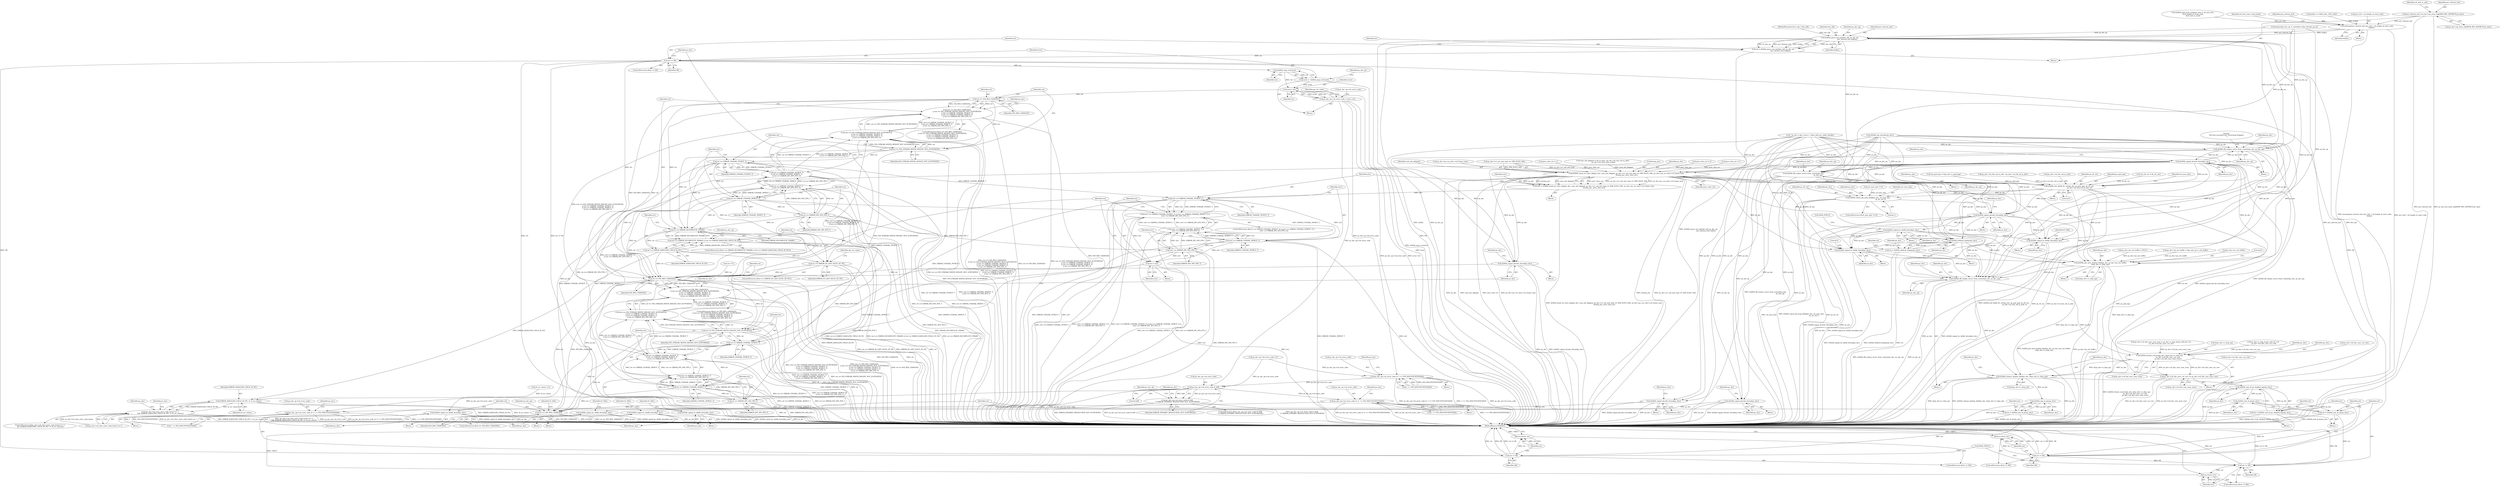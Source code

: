 digraph "0_Android_0b23c81c3dd9ec38f7e6806a3955fed1925541a0@array" {
"1000997" [label="(Call,pu1_bitstrm_buf = ps_dec->ps_mem_tab[MEM_REC_BITSBUF].pv_base)"];
"1001209" [label="(Call,memcpy(pu1_bitstrm_buf, pu1_buf + u4_length_of_start_code,\n                   buflen))"];
"1001285" [label="(Call,ih264d_parse_nal_unit(dec_hdl, ps_dec_op,\n                              pu1_bitstrm_buf, buflen))"];
"1001057" [label="(Call,ih264d_fill_output_struct_from_context(ps_dec, ps_dec_op))"];
"1001076" [label="(Call,ih264d_signal_decode_thread(ps_dec))"];
"1001110" [label="(Call,ih264d_signal_bs_deblk_thread(ps_dec))"];
"1001193" [label="(Call,ih264d_signal_decode_thread(ps_dec))"];
"1001202" [label="(Call,ih264d_signal_bs_deblk_thread(ps_dec))"];
"1001244" [label="(Call,ih264d_fill_output_struct_from_context(ps_dec,\n                                                           ps_dec_op))"];
"1001397" [label="(Call,ih264d_signal_decode_thread(ps_dec))"];
"1001406" [label="(Call,ih264d_signal_bs_deblk_thread(ps_dec))"];
"1001543" [label="(Call,ih264d_mark_err_slice_skip(ps_dec, num_mb_skipped, ps_dec->u1_nal_unit_type == IDR_SLICE_NAL, ps_dec->ps_cur_slice->u2_frame_num,\n &temp_poc, prev_slice_err))"];
"1001541" [label="(Call,ret1 = ih264d_mark_err_slice_skip(ps_dec, num_mb_skipped, ps_dec->u1_nal_unit_type == IDR_SLICE_NAL, ps_dec->ps_cur_slice->u2_frame_num,\n &temp_poc, prev_slice_err))"];
"1001561" [label="(Call,ret1 == ERROR_UNAVAIL_PICBUF_T)"];
"1001560" [label="(Call,(ret1 == ERROR_UNAVAIL_PICBUF_T) || (ret1 == ERROR_UNAVAIL_MVBUF_T) ||\n (ret1 == ERROR_INV_SPS_PPS_T))"];
"1001565" [label="(Call,ret1 == ERROR_UNAVAIL_MVBUF_T)"];
"1001564" [label="(Call,(ret1 == ERROR_UNAVAIL_MVBUF_T) ||\n (ret1 == ERROR_INV_SPS_PPS_T))"];
"1001568" [label="(Call,ret1 == ERROR_INV_SPS_PPS_T)"];
"1001572" [label="(Call,ret = ret1)"];
"1001577" [label="(Call,ret == IVD_RES_CHANGED)"];
"1001576" [label="(Call,(ret == IVD_RES_CHANGED)\n || (ret == IVD_STREAM_WIDTH_HEIGHT_NOT_SUPPORTED)\n || (ret == ERROR_UNAVAIL_PICBUF_T)\n || (ret == ERROR_UNAVAIL_MVBUF_T)\n || (ret == ERROR_INV_SPS_PPS_T))"];
"1001581" [label="(Call,ret == IVD_STREAM_WIDTH_HEIGHT_NOT_SUPPORTED)"];
"1001580" [label="(Call,(ret == IVD_STREAM_WIDTH_HEIGHT_NOT_SUPPORTED)\n || (ret == ERROR_UNAVAIL_PICBUF_T)\n || (ret == ERROR_UNAVAIL_MVBUF_T)\n || (ret == ERROR_INV_SPS_PPS_T))"];
"1001585" [label="(Call,ret == ERROR_UNAVAIL_PICBUF_T)"];
"1001584" [label="(Call,(ret == ERROR_UNAVAIL_PICBUF_T)\n || (ret == ERROR_UNAVAIL_MVBUF_T)\n || (ret == ERROR_INV_SPS_PPS_T))"];
"1001589" [label="(Call,ret == ERROR_UNAVAIL_MVBUF_T)"];
"1001588" [label="(Call,(ret == ERROR_UNAVAIL_MVBUF_T)\n || (ret == ERROR_INV_SPS_PPS_T))"];
"1001592" [label="(Call,ret == ERROR_INV_SPS_PPS_T)"];
"1001608" [label="(Call,ret == IVD_RES_CHANGED)"];
"1001596" [label="(Call,ih264d_signal_decode_thread(ps_dec))"];
"1001605" [label="(Call,ih264d_signal_bs_deblk_thread(ps_dec))"];
"1001685" [label="(Call,ih264d_init_deblk_tfr_ctxt(ps_dec, ps_pad_mgr, ps_tfr_cxt,\n                                           ps_dec->u2_frm_wd_in_mbs, 0))"];
"1001709" [label="(Call,ih264d_check_mb_map_deblk(ps_dec, u4_num_mbs,\n                                                   ps_tfr_cxt,1))"];
"1001719" [label="(Call,ih264d_signal_decode_thread(ps_dec))"];
"1001728" [label="(Call,ih264d_signal_bs_deblk_thread(ps_dec))"];
"1001827" [label="(Call,ih264d_signal_bs_deblk_thread(ps_dec))"];
"1001889" [label="(Call,ih264d_deblock_display(ps_dec))"];
"1001887" [label="(Call,ret = ih264d_deblock_display(ps_dec))"];
"1002004" [label="(Call,ih264d_signal_bs_deblk_thread(ps_dec))"];
"1002018" [label="(Call,ih264d_get_next_display_field(ps_dec, ps_dec->ps_out_buffer,\n &(ps_dec->s_disp_op)))"];
"1002046" [label="(Call,ih264d_fill_output_struct_from_context(ps_dec, ps_dec_op))"];
"1002077" [label="(Call,ih264d_format_convert(ps_dec, &(ps_dec->s_disp_op),\n                                  ps_dec->u4_fmt_conv_cur_row,\n                                  ps_dec->u4_fmt_conv_num_rows))"];
"1002089" [label="(Call,ps_dec->u4_fmt_conv_cur_row += ps_dec->u4_fmt_conv_num_rows)"];
"1002096" [label="(Call,ih264d_release_display_field(ps_dec, &(ps_dec->s_disp_op)))"];
"1002188" [label="(Call,ih264d_end_of_pic_dispbuf_mgr(ps_dec))"];
"1002186" [label="(Call,ret = ih264d_end_of_pic_dispbuf_mgr(ps_dec))"];
"1002191" [label="(Call,ret != OK)"];
"1002194" [label="(Return,return ret;)"];
"1002201" [label="(Call,ret != OK)"];
"1002204" [label="(Return,return ret;)"];
"1002198" [label="(Call,ih264d_end_of_pic(ps_dec))"];
"1002196" [label="(Call,ret = ih264d_end_of_pic(ps_dec))"];
"1002210" [label="(Call,ih264d_end_of_pic(ps_dec))"];
"1002208" [label="(Call,ret = ih264d_end_of_pic(ps_dec))"];
"1002213" [label="(Call,ret != OK)"];
"1002216" [label="(Return,return ret;)"];
"1001283" [label="(Call,ret = ih264d_parse_nal_unit(dec_hdl, ps_dec_op,\n                              pu1_bitstrm_buf, buflen))"];
"1001291" [label="(Call,ret != OK)"];
"1001298" [label="(Call,ih264d_map_error(ret))"];
"1001296" [label="(Call,error =  ih264d_map_error(ret))"];
"1001304" [label="(Call,error | ret)"];
"1001300" [label="(Call,ps_dec_op->u4_error_code = error | ret)"];
"1001230" [label="(Call,ps_dec_op->u4_error_code |= 1 << IVD_INSUFFICIENTDATA)"];
"1001733" [label="(Call,ps_dec_op->u4_error_code & 0xff)"];
"1001732" [label="(Call,(ps_dec_op->u4_error_code & 0xff)\n != ERROR_DYNAMIC_RESOLUTION_NOT_SUPPORTED)"];
"1001765" [label="(Call,ps_dec_op->u4_error_code |= (1 << IVD_INSUFFICIENTDATA))"];
"1001785" [label="(Call,ps_dec_op->u4_error_code |= (1 << IVD_INSUFFICIENTDATA))"];
"1001312" [label="(Call,ret == IVD_RES_CHANGED)"];
"1001311" [label="(Call,(ret == IVD_RES_CHANGED)\n || (ret == IVD_STREAM_WIDTH_HEIGHT_NOT_SUPPORTED)\n || (ret == ERROR_UNAVAIL_PICBUF_T)\n || (ret == ERROR_UNAVAIL_MVBUF_T)\n || (ret == ERROR_INV_SPS_PPS_T))"];
"1001316" [label="(Call,ret == IVD_STREAM_WIDTH_HEIGHT_NOT_SUPPORTED)"];
"1001315" [label="(Call,(ret == IVD_STREAM_WIDTH_HEIGHT_NOT_SUPPORTED)\n || (ret == ERROR_UNAVAIL_PICBUF_T)\n || (ret == ERROR_UNAVAIL_MVBUF_T)\n || (ret == ERROR_INV_SPS_PPS_T))"];
"1001320" [label="(Call,ret == ERROR_UNAVAIL_PICBUF_T)"];
"1001319" [label="(Call,(ret == ERROR_UNAVAIL_PICBUF_T)\n || (ret == ERROR_UNAVAIL_MVBUF_T)\n || (ret == ERROR_INV_SPS_PPS_T))"];
"1001324" [label="(Call,ret == ERROR_UNAVAIL_MVBUF_T)"];
"1001323" [label="(Call,(ret == ERROR_UNAVAIL_MVBUF_T)\n || (ret == ERROR_INV_SPS_PPS_T))"];
"1001327" [label="(Call,ret == ERROR_INV_SPS_PPS_T)"];
"1001339" [label="(Call,ret == ERROR_INCOMPLETE_FRAME)"];
"1001338" [label="(Call,(ret == ERROR_INCOMPLETE_FRAME) || (ret == ERROR_DANGLING_FIELD_IN_PIC))"];
"1001342" [label="(Call,ret == ERROR_DANGLING_FIELD_IN_PIC)"];
"1001356" [label="(Call,ret == ERROR_IN_LAST_SLICE_OF_PIC)"];
"1001838" [label="(Call,ERROR_DANGLING_FIELD_IN_PIC != i4_err_status)"];
"1001832" [label="(Call,(ps_dec->u4_slice_start_code_found == 1)\n && (ERROR_DANGLING_FIELD_IN_PIC != i4_err_status))"];
"1001832" [label="(Call,(ps_dec->u4_slice_start_code_found == 1)\n && (ERROR_DANGLING_FIELD_IN_PIC != i4_err_status))"];
"1001656" [label="(Call,*ps_tfr_cxt = &s_tfr_ctxt)"];
"1000334" [label="(Call,ps_dec->ps_out_buffer = &ps_dec_ip->s_out_buffer)"];
"1001545" [label="(Identifier,num_mb_skipped)"];
"1002226" [label="(MethodReturn,WORD32)"];
"1001594" [label="(Identifier,ERROR_INV_SPS_PPS_T)"];
"1001357" [label="(Identifier,ret)"];
"1002198" [label="(Call,ih264d_end_of_pic(ps_dec))"];
"1001283" [label="(Call,ret = ih264d_parse_nal_unit(dec_hdl, ps_dec_op,\n                              pu1_bitstrm_buf, buflen))"];
"1002191" [label="(Call,ret != OK)"];
"1000153" [label="(MethodParameterIn,iv_obj_t *dec_hdl)"];
"1001286" [label="(Identifier,dec_hdl)"];
"1001193" [label="(Call,ih264d_signal_decode_thread(ps_dec))"];
"1001567" [label="(Identifier,ERROR_UNAVAIL_MVBUF_T)"];
"1001794" [label="(Identifier,ps_dec)"];
"1001298" [label="(Call,ih264d_map_error(ret))"];
"1001559" [label="(ControlStructure,if((ret1 == ERROR_UNAVAIL_PICBUF_T) || (ret1 == ERROR_UNAVAIL_MVBUF_T) ||\n (ret1 == ERROR_INV_SPS_PPS_T)))"];
"1002047" [label="(Identifier,ps_dec)"];
"1001563" [label="(Identifier,ERROR_UNAVAIL_PICBUF_T)"];
"1001011" [label="(Call,ih264d_find_start_code(pu1_buf, 0, u4_max_ofst,\n &u4_length_of_start_code,\n &u4_next_is_aud))"];
"1001577" [label="(Call,ret == IVD_RES_CHANGED)"];
"1001551" [label="(Call,ps_dec->ps_cur_slice->u2_frame_num)"];
"1001287" [label="(Identifier,ps_dec_op)"];
"1001609" [label="(Identifier,ret)"];
"1001765" [label="(Call,ps_dec_op->u4_error_code |= (1 << IVD_INSUFFICIENTDATA))"];
"1001590" [label="(Identifier,ret)"];
"1001293" [label="(Identifier,OK)"];
"1002090" [label="(Call,ps_dec->u4_fmt_conv_cur_row)"];
"1001614" [label="(Identifier,ps_dec_op)"];
"1001366" [label="(Identifier,ps_dec)"];
"1001709" [label="(Call,ih264d_check_mb_map_deblk(ps_dec, u4_num_mbs,\n                                                   ps_tfr_cxt,1))"];
"1001583" [label="(Identifier,IVD_STREAM_WIDTH_HEIGHT_NOT_SUPPORTED)"];
"1001623" [label="(Block,)"];
"1002098" [label="(Call,&(ps_dec->s_disp_op))"];
"1001581" [label="(Call,ret == IVD_STREAM_WIDTH_HEIGHT_NOT_SUPPORTED)"];
"1001694" [label="(Identifier,u4_num_mbs)"];
"1001845" [label="(Identifier,ps_dec)"];
"1001546" [label="(Call,ps_dec->u1_nal_unit_type == IDR_SLICE_NAL)"];
"1001840" [label="(Identifier,i4_err_status)"];
"1001521" [label="(Call,prev_slice_err = 1)"];
"1001826" [label="(Block,)"];
"1002195" [label="(Identifier,ret)"];
"1001621" [label="(Identifier,ps_dec)"];
"1001318" [label="(Identifier,IVD_STREAM_WIDTH_HEIGHT_NOT_SUPPORTED)"];
"1001361" [label="(Identifier,api_ret_value)"];
"1001305" [label="(Identifier,error)"];
"1001327" [label="(Call,ret == ERROR_INV_SPS_PPS_T)"];
"1001214" [label="(Identifier,buflen)"];
"1000193" [label="(Call,ret = 0)"];
"1001398" [label="(Identifier,ps_dec)"];
"1001224" [label="(Block,)"];
"1001541" [label="(Call,ret1 = ih264d_mark_err_slice_skip(ps_dec, num_mb_skipped, ps_dec->u1_nal_unit_type == IDR_SLICE_NAL, ps_dec->ps_cur_slice->u2_frame_num,\n &temp_poc, prev_slice_err))"];
"1001111" [label="(Identifier,ps_dec)"];
"1001618" [label="(Identifier,IV_FAIL)"];
"1001727" [label="(Block,)"];
"1001724" [label="(Identifier,ps_dec)"];
"1002064" [label="(Call,ps_dec->u4_fmt_conv_num_rows = ps_dec->s_disp_frame_info.u4_y_ht\n - ps_dec->u4_fmt_conv_cur_row)"];
"1001542" [label="(Identifier,ret1)"];
"1001597" [label="(Identifier,ps_dec)"];
"1002205" [label="(Identifier,ret)"];
"1002217" [label="(Identifier,ret)"];
"1001769" [label="(Call,1 << IVD_INSUFFICIENTDATA)"];
"1001584" [label="(Call,(ret == ERROR_UNAVAIL_PICBUF_T)\n || (ret == ERROR_UNAVAIL_MVBUF_T)\n || (ret == ERROR_INV_SPS_PPS_T))"];
"1002203" [label="(Identifier,OK)"];
"1001337" [label="(ControlStructure,if((ret == ERROR_INCOMPLETE_FRAME) || (ret == ERROR_DANGLING_FIELD_IN_PIC)))"];
"1002020" [label="(Call,ps_dec->ps_out_buffer)"];
"1001304" [label="(Call,error | ret)"];
"1000166" [label="(Call,i4_err_status = 0)"];
"1002017" [label="(Block,)"];
"1001397" [label="(Call,ih264d_signal_decode_thread(ps_dec))"];
"1001081" [label="(Identifier,ps_dec)"];
"1001578" [label="(Identifier,ret)"];
"1001686" [label="(Identifier,ps_dec)"];
"1001582" [label="(Identifier,ret)"];
"1001712" [label="(Identifier,ps_tfr_cxt)"];
"1001589" [label="(Call,ret == ERROR_UNAVAIL_MVBUF_T)"];
"1001324" [label="(Call,ret == ERROR_UNAVAIL_MVBUF_T)"];
"1001705" [label="(ControlStructure,if(u4_num_mbs != 0))"];
"1001729" [label="(Identifier,ps_dec)"];
"1001201" [label="(Block,)"];
"1002029" [label="(Literal,0)"];
"1002079" [label="(Call,&(ps_dec->s_disp_op))"];
"1001194" [label="(Identifier,ps_dec)"];
"1001231" [label="(Call,ps_dec_op->u4_error_code)"];
"1001661" [label="(Call,*ps_pad_mgr = &ps_dec->s_pad_mgr)"];
"1002216" [label="(Return,return ret;)"];
"1001216" [label="(Identifier,u4_first_start_code_found)"];
"1002010" [label="(Literal,0)"];
"1001890" [label="(Identifier,ps_dec)"];
"1001562" [label="(Identifier,ret1)"];
"1002210" [label="(Call,ih264d_end_of_pic(ps_dec))"];
"1001839" [label="(Identifier,ERROR_DANGLING_FIELD_IN_PIC)"];
"1001246" [label="(Identifier,ps_dec_op)"];
"1001205" [label="(Identifier,IV_FAIL)"];
"1002190" [label="(ControlStructure,if(ret != OK))"];
"1001007" [label="(Identifier,u4_next_is_aud)"];
"1001296" [label="(Call,error =  ih264d_map_error(ret))"];
"1001838" [label="(Call,ERROR_DANGLING_FIELD_IN_PIC != i4_err_status)"];
"1001203" [label="(Identifier,ps_dec)"];
"1001356" [label="(Call,ret == ERROR_IN_LAST_SLICE_OF_PIC)"];
"1001481" [label="(Block,)"];
"1001249" [label="(Identifier,ps_dec_op)"];
"1001574" [label="(Identifier,ret1)"];
"1002096" [label="(Call,ih264d_release_display_field(ps_dec, &(ps_dec->s_disp_op)))"];
"1001234" [label="(Call,1 << IVD_INSUFFICIENTDATA)"];
"1000491" [label="(Call,ps_dec_op->u4_error_code = 0)"];
"1001348" [label="(Identifier,ps_dec_op)"];
"1002018" [label="(Call,ih264d_get_next_display_field(ps_dec, ps_dec->ps_out_buffer,\n &(ps_dec->s_disp_op)))"];
"1002046" [label="(Call,ih264d_fill_output_struct_from_context(ps_dec, ps_dec_op))"];
"1002004" [label="(Call,ih264d_signal_bs_deblk_thread(ps_dec))"];
"1002185" [label="(Block,)"];
"1002196" [label="(Call,ret = ih264d_end_of_pic(ps_dec))"];
"1001595" [label="(Block,)"];
"1001315" [label="(Call,(ret == IVD_STREAM_WIDTH_HEIGHT_NOT_SUPPORTED)\n || (ret == ERROR_UNAVAIL_PICBUF_T)\n || (ret == ERROR_UNAVAIL_MVBUF_T)\n || (ret == ERROR_INV_SPS_PPS_T))"];
"1000232" [label="(Call,memset(ps_dec_op, 0, sizeof(ivd_video_decode_op_t)))"];
"1002204" [label="(Return,return ret;)"];
"1000999" [label="(Call,ps_dec->ps_mem_tab[MEM_REC_BITSBUF].pv_base)"];
"1001245" [label="(Identifier,ps_dec)"];
"1001543" [label="(Call,ih264d_mark_err_slice_skip(ps_dec, num_mb_skipped, ps_dec->u1_nal_unit_type == IDR_SLICE_NAL, ps_dec->ps_cur_slice->u2_frame_num,\n &temp_poc, prev_slice_err))"];
"1001057" [label="(Call,ih264d_fill_output_struct_from_context(ps_dec, ps_dec_op))"];
"1001608" [label="(Call,ret == IVD_RES_CHANGED)"];
"1001789" [label="(Call,1 << IVD_INSUFFICIENTDATA)"];
"1001109" [label="(Block,)"];
"1002068" [label="(Call,ps_dec->s_disp_frame_info.u4_y_ht\n - ps_dec->u4_fmt_conv_cur_row)"];
"1001333" [label="(Identifier,ps_dec)"];
"1001710" [label="(Identifier,ps_dec)"];
"1001500" [label="(Call,num_mb_skipped = (ht_in_mbs * ps_dec->u2_frm_wd_in_mbs)\n - ps_dec->u2_total_mbs_coded)"];
"1001556" [label="(Call,&temp_poc)"];
"1001210" [label="(Identifier,pu1_bitstrm_buf)"];
"1001571" [label="(Block,)"];
"1001586" [label="(Identifier,ret)"];
"1001308" [label="(Identifier,api_ret_value)"];
"1001685" [label="(Call,ih264d_init_deblk_tfr_ctxt(ps_dec, ps_pad_mgr, ps_tfr_cxt,\n                                           ps_dec->u2_frm_wd_in_mbs, 0))"];
"1001053" [label="(Call,buflen >= MAX_NAL_UNIT_SIZE)"];
"1002052" [label="(Identifier,ps_dec)"];
"1000158" [label="(Call,* ps_dec = (dec_struct_t *)(dec_hdl->pv_codec_handle))"];
"1001076" [label="(Call,ih264d_signal_decode_thread(ps_dec))"];
"1001713" [label="(Literal,1)"];
"1001585" [label="(Call,ret == ERROR_UNAVAIL_PICBUF_T)"];
"1001316" [label="(Call,ret == IVD_STREAM_WIDTH_HEIGHT_NOT_SUPPORTED)"];
"1001833" [label="(Call,ps_dec->u4_slice_start_code_found == 1)"];
"1002187" [label="(Identifier,ret)"];
"1001355" [label="(ControlStructure,if(ret == ERROR_IN_LAST_SLICE_OF_PIC))"];
"1001407" [label="(Identifier,ps_dec)"];
"1001320" [label="(Call,ret == ERROR_UNAVAIL_PICBUF_T)"];
"1001737" [label="(Literal,0xff)"];
"1001061" [label="(Literal,\"\nNal Size exceeded %d, Processing Stopped..\n\")"];
"1002093" [label="(Call,ps_dec->u4_fmt_conv_num_rows)"];
"1001402" [label="(Identifier,ps_dec)"];
"1001831" [label="(ControlStructure,if((ps_dec->u4_slice_start_code_found == 1)\n && (ERROR_DANGLING_FIELD_IN_PIC != i4_err_status)))"];
"1001244" [label="(Call,ih264d_fill_output_struct_from_context(ps_dec,\n                                                           ps_dec_op))"];
"1001569" [label="(Identifier,ret1)"];
"1001607" [label="(ControlStructure,if(ret == IVD_RES_CHANGED))"];
"1001566" [label="(Identifier,ret1)"];
"1001319" [label="(Call,(ret == ERROR_UNAVAIL_PICBUF_T)\n || (ret == ERROR_UNAVAIL_MVBUF_T)\n || (ret == ERROR_INV_SPS_PPS_T))"];
"1001310" [label="(ControlStructure,if((ret == IVD_RES_CHANGED)\n || (ret == IVD_STREAM_WIDTH_HEIGHT_NOT_SUPPORTED)\n || (ret == ERROR_UNAVAIL_PICBUF_T)\n || (ret == ERROR_UNAVAIL_MVBUF_T)\n || (ret == ERROR_INV_SPS_PPS_T)))"];
"1000998" [label="(Identifier,pu1_bitstrm_buf)"];
"1001159" [label="(Block,)"];
"1000896" [label="(Call,ih264d_init_decoder(ps_dec))"];
"1001323" [label="(Call,(ret == ERROR_UNAVAIL_MVBUF_T)\n || (ret == ERROR_INV_SPS_PPS_T))"];
"1001285" [label="(Call,ih264d_parse_nal_unit(dec_hdl, ps_dec_op,\n                              pu1_bitstrm_buf, buflen))"];
"1001604" [label="(Block,)"];
"1001720" [label="(Identifier,ps_dec)"];
"1002019" [label="(Identifier,ps_dec)"];
"1001576" [label="(Call,(ret == IVD_RES_CHANGED)\n || (ret == IVD_STREAM_WIDTH_HEIGHT_NOT_SUPPORTED)\n || (ret == ERROR_UNAVAIL_PICBUF_T)\n || (ret == ERROR_UNAVAIL_MVBUF_T)\n || (ret == ERROR_INV_SPS_PPS_T))"];
"1001544" [label="(Identifier,ps_dec)"];
"1002091" [label="(Identifier,ps_dec)"];
"1002097" [label="(Identifier,ps_dec)"];
"1001321" [label="(Identifier,ret)"];
"1001716" [label="(Identifier,ps_dec)"];
"1001738" [label="(Identifier,ERROR_DYNAMIC_RESOLUTION_NOT_SUPPORTED)"];
"1002212" [label="(ControlStructure,if(ret != OK))"];
"1001325" [label="(Identifier,ret)"];
"1001887" [label="(Call,ret = ih264d_deblock_display(ps_dec))"];
"1002208" [label="(Call,ret = ih264d_end_of_pic(ps_dec))"];
"1001572" [label="(Call,ret = ret1)"];
"1001564" [label="(Call,(ret1 == ERROR_UNAVAIL_MVBUF_T) ||\n (ret1 == ERROR_INV_SPS_PPS_T))"];
"1001110" [label="(Call,ih264d_signal_bs_deblk_thread(ps_dec))"];
"1001670" [label="(Call,ps_dec->u2_frm_wd_in_mbs * ps_dec->u2_frm_ht_in_mbs)"];
"1002048" [label="(Identifier,ps_dec_op)"];
"1002005" [label="(Identifier,ps_dec)"];
"1001766" [label="(Call,ps_dec_op->u4_error_code)"];
"1001689" [label="(Call,ps_dec->u2_frm_wd_in_mbs)"];
"1001828" [label="(Identifier,ps_dec)"];
"1002211" [label="(Identifier,ps_dec)"];
"1001565" [label="(Call,ret1 == ERROR_UNAVAIL_MVBUF_T)"];
"1001575" [label="(ControlStructure,if((ret == IVD_RES_CHANGED)\n || (ret == IVD_STREAM_WIDTH_HEIGHT_NOT_SUPPORTED)\n || (ret == ERROR_UNAVAIL_PICBUF_T)\n || (ret == ERROR_UNAVAIL_MVBUF_T)\n || (ret == ERROR_INV_SPS_PPS_T)))"];
"1001742" [label="(Identifier,ps_dec_op)"];
"1002202" [label="(Identifier,ret)"];
"1001728" [label="(Call,ih264d_signal_bs_deblk_thread(ps_dec))"];
"1001313" [label="(Identifier,ret)"];
"1001343" [label="(Identifier,ret)"];
"1002078" [label="(Identifier,ps_dec)"];
"1001311" [label="(Call,(ret == IVD_RES_CHANGED)\n || (ret == IVD_STREAM_WIDTH_HEIGHT_NOT_SUPPORTED)\n || (ret == ERROR_UNAVAIL_PICBUF_T)\n || (ret == ERROR_UNAVAIL_MVBUF_T)\n || (ret == ERROR_INV_SPS_PPS_T))"];
"1001560" [label="(Call,(ret1 == ERROR_UNAVAIL_PICBUF_T) || (ret1 == ERROR_UNAVAIL_MVBUF_T) ||\n (ret1 == ERROR_INV_SPS_PPS_T))"];
"1001606" [label="(Identifier,ps_dec)"];
"1002194" [label="(Return,return ret;)"];
"1001525" [label="(Call,prev_slice_err = 2)"];
"1001340" [label="(Identifier,ret)"];
"1001291" [label="(Call,ret != OK)"];
"1001573" [label="(Identifier,ret)"];
"1001342" [label="(Call,ret == ERROR_DANGLING_FIELD_IN_PIC)"];
"1001688" [label="(Identifier,ps_tfr_cxt)"];
"1002209" [label="(Identifier,ret)"];
"1002186" [label="(Call,ret = ih264d_end_of_pic_dispbuf_mgr(ps_dec))"];
"1001570" [label="(Identifier,ERROR_INV_SPS_PPS_T)"];
"1002199" [label="(Identifier,ps_dec)"];
"1001776" [label="(Identifier,ps_dec)"];
"1001358" [label="(Identifier,ERROR_IN_LAST_SLICE_OF_PIC)"];
"1001706" [label="(Call,u4_num_mbs != 0)"];
"1001211" [label="(Call,pu1_buf + u4_length_of_start_code)"];
"1001731" [label="(ControlStructure,if((ps_dec_op->u4_error_code & 0xff)\n != ERROR_DYNAMIC_RESOLUTION_NOT_SUPPORTED))"];
"1001209" [label="(Call,memcpy(pu1_bitstrm_buf, pu1_buf + u4_length_of_start_code,\n                   buflen))"];
"1002000" [label="(Identifier,ps_dec)"];
"1002086" [label="(Call,ps_dec->u4_fmt_conv_num_rows)"];
"1001784" [label="(Block,)"];
"1001240" [label="(Identifier,ps_dec)"];
"1001764" [label="(Block,)"];
"1001406" [label="(Call,ih264d_signal_bs_deblk_thread(ps_dec))"];
"1001711" [label="(Identifier,u4_num_mbs)"];
"1002197" [label="(Identifier,ret)"];
"1001294" [label="(Block,)"];
"1002193" [label="(Identifier,OK)"];
"1001596" [label="(Call,ih264d_signal_decode_thread(ps_dec))"];
"1001299" [label="(Identifier,ret)"];
"1001588" [label="(Call,(ret == ERROR_UNAVAIL_MVBUF_T)\n || (ret == ERROR_INV_SPS_PPS_T))"];
"1002083" [label="(Call,ps_dec->u4_fmt_conv_cur_row)"];
"1001317" [label="(Identifier,ret)"];
"1001328" [label="(Identifier,ret)"];
"1001326" [label="(Identifier,ERROR_UNAVAIL_MVBUF_T)"];
"1001830" [label="(Identifier,IV_FAIL)"];
"1002201" [label="(Call,ret != OK)"];
"1001827" [label="(Call,ih264d_signal_bs_deblk_thread(ps_dec))"];
"1001561" [label="(Call,ret1 == ERROR_UNAVAIL_PICBUF_T)"];
"1001730" [label="(Call,DATA_SYNC())"];
"1001230" [label="(Call,ps_dec_op->u4_error_code |= 1 << IVD_INSUFFICIENTDATA)"];
"1001587" [label="(Identifier,ERROR_UNAVAIL_PICBUF_T)"];
"1000997" [label="(Call,pu1_bitstrm_buf = ps_dec->ps_mem_tab[MEM_REC_BITSBUF].pv_base)"];
"1001059" [label="(Identifier,ps_dec_op)"];
"1002106" [label="(Identifier,ps_dec)"];
"1002213" [label="(Call,ret != OK)"];
"1001314" [label="(Identifier,IVD_RES_CHANGED)"];
"1002003" [label="(Block,)"];
"1001329" [label="(Identifier,ERROR_INV_SPS_PPS_T)"];
"1001651" [label="(Block,)"];
"1001198" [label="(Identifier,ps_dec)"];
"1000321" [label="(Call,ps_dec->ps_out_buffer = NULL)"];
"1001290" [label="(ControlStructure,if(ret != OK))"];
"1001297" [label="(Identifier,error)"];
"1001733" [label="(Call,ps_dec_op->u4_error_code & 0xff)"];
"1001786" [label="(Call,ps_dec_op->u4_error_code)"];
"1001886" [label="(Block,)"];
"1002023" [label="(Call,&(ps_dec->s_disp_op))"];
"1001405" [label="(Block,)"];
"1001593" [label="(Identifier,ret)"];
"1002214" [label="(Identifier,ret)"];
"1001338" [label="(Call,(ret == ERROR_INCOMPLETE_FRAME) || (ret == ERROR_DANGLING_FIELD_IN_PIC))"];
"1001284" [label="(Identifier,ret)"];
"1001580" [label="(Call,(ret == IVD_STREAM_WIDTH_HEIGHT_NOT_SUPPORTED)\n || (ret == ERROR_UNAVAIL_PICBUF_T)\n || (ret == ERROR_UNAVAIL_MVBUF_T)\n || (ret == ERROR_INV_SPS_PPS_T))"];
"1001289" [label="(Identifier,buflen)"];
"1001288" [label="(Identifier,pu1_bitstrm_buf)"];
"1001761" [label="(Identifier,ps_dec)"];
"1001732" [label="(Call,(ps_dec_op->u4_error_code & 0xff)\n != ERROR_DYNAMIC_RESOLUTION_NOT_SUPPORTED)"];
"1001579" [label="(Identifier,IVD_RES_CHANGED)"];
"1001341" [label="(Identifier,ERROR_INCOMPLETE_FRAME)"];
"1002200" [label="(ControlStructure,if(ret != OK))"];
"1001558" [label="(Identifier,prev_slice_err)"];
"1002215" [label="(Identifier,OK)"];
"1001058" [label="(Identifier,ps_dec)"];
"1001312" [label="(Call,ret == IVD_RES_CHANGED)"];
"1001605" [label="(Call,ih264d_signal_bs_deblk_thread(ps_dec))"];
"1001113" [label="(Identifier,IV_FAIL)"];
"1001568" [label="(Call,ret1 == ERROR_INV_SPS_PPS_T)"];
"1001888" [label="(Identifier,ret)"];
"1001687" [label="(Identifier,ps_pad_mgr)"];
"1001306" [label="(Identifier,ret)"];
"1002006" [label="(Block,)"];
"1001785" [label="(Call,ps_dec_op->u4_error_code |= (1 << IVD_INSUFFICIENTDATA))"];
"1001368" [label="(Block,)"];
"1001301" [label="(Call,ps_dec_op->u4_error_code)"];
"1001538" [label="(Call,prev_slice_err = 1)"];
"1002218" [label="(Call,DATA_SYNC())"];
"1001056" [label="(Block,)"];
"1001344" [label="(Identifier,ERROR_DANGLING_FIELD_IN_PIC)"];
"1001322" [label="(Identifier,ERROR_UNAVAIL_PICBUF_T)"];
"1001601" [label="(Identifier,ps_dec)"];
"1000976" [label="(Block,)"];
"1001302" [label="(Identifier,ps_dec_op)"];
"1001889" [label="(Call,ih264d_deblock_display(ps_dec))"];
"1002189" [label="(Identifier,ps_dec)"];
"1001610" [label="(Identifier,IVD_RES_CHANGED)"];
"1002207" [label="(Block,)"];
"1001300" [label="(Call,ps_dec_op->u4_error_code = error | ret)"];
"1001719" [label="(Call,ih264d_signal_decode_thread(ps_dec))"];
"1001077" [label="(Identifier,ps_dec)"];
"1001208" [label="(Block,)"];
"1001592" [label="(Call,ret == ERROR_INV_SPS_PPS_T)"];
"1001292" [label="(Identifier,ret)"];
"1001339" [label="(Call,ret == ERROR_INCOMPLETE_FRAME)"];
"1001591" [label="(Identifier,ERROR_UNAVAIL_MVBUF_T)"];
"1001692" [label="(Literal,0)"];
"1002089" [label="(Call,ps_dec->u4_fmt_conv_cur_row += ps_dec->u4_fmt_conv_num_rows)"];
"1001734" [label="(Call,ps_dec_op->u4_error_code)"];
"1001202" [label="(Call,ih264d_signal_bs_deblk_thread(ps_dec))"];
"1001894" [label="(Identifier,ps_dec)"];
"1002077" [label="(Call,ih264d_format_convert(ps_dec, &(ps_dec->s_disp_op),\n                                  ps_dec->u4_fmt_conv_cur_row,\n                                  ps_dec->u4_fmt_conv_num_rows))"];
"1002063" [label="(Block,)"];
"1002188" [label="(Call,ih264d_end_of_pic_dispbuf_mgr(ps_dec))"];
"1002192" [label="(Identifier,ret)"];
"1001243" [label="(Block,)"];
"1001409" [label="(Identifier,IV_FAIL)"];
"1000997" -> "1000976"  [label="AST: "];
"1000997" -> "1000999"  [label="CFG: "];
"1000998" -> "1000997"  [label="AST: "];
"1000999" -> "1000997"  [label="AST: "];
"1001007" -> "1000997"  [label="CFG: "];
"1000997" -> "1002226"  [label="DDG: pu1_bitstrm_buf"];
"1000997" -> "1002226"  [label="DDG: ps_dec->ps_mem_tab[MEM_REC_BITSBUF].pv_base"];
"1000997" -> "1001209"  [label="DDG: pu1_bitstrm_buf"];
"1001209" -> "1001208"  [label="AST: "];
"1001209" -> "1001214"  [label="CFG: "];
"1001210" -> "1001209"  [label="AST: "];
"1001211" -> "1001209"  [label="AST: "];
"1001214" -> "1001209"  [label="AST: "];
"1001216" -> "1001209"  [label="CFG: "];
"1001209" -> "1002226"  [label="DDG: memcpy(pu1_bitstrm_buf, pu1_buf + u4_length_of_start_code,\n                   buflen)"];
"1001209" -> "1002226"  [label="DDG: pu1_buf + u4_length_of_start_code"];
"1001011" -> "1001209"  [label="DDG: pu1_buf"];
"1001053" -> "1001209"  [label="DDG: buflen"];
"1001209" -> "1001285"  [label="DDG: pu1_bitstrm_buf"];
"1001209" -> "1001285"  [label="DDG: buflen"];
"1001285" -> "1001283"  [label="AST: "];
"1001285" -> "1001289"  [label="CFG: "];
"1001286" -> "1001285"  [label="AST: "];
"1001287" -> "1001285"  [label="AST: "];
"1001288" -> "1001285"  [label="AST: "];
"1001289" -> "1001285"  [label="AST: "];
"1001283" -> "1001285"  [label="CFG: "];
"1001285" -> "1002226"  [label="DDG: pu1_bitstrm_buf"];
"1001285" -> "1002226"  [label="DDG: dec_hdl"];
"1001285" -> "1002226"  [label="DDG: buflen"];
"1001285" -> "1002226"  [label="DDG: ps_dec_op"];
"1001285" -> "1001057"  [label="DDG: ps_dec_op"];
"1001285" -> "1001244"  [label="DDG: ps_dec_op"];
"1001285" -> "1001283"  [label="DDG: dec_hdl"];
"1001285" -> "1001283"  [label="DDG: ps_dec_op"];
"1001285" -> "1001283"  [label="DDG: pu1_bitstrm_buf"];
"1001285" -> "1001283"  [label="DDG: buflen"];
"1000153" -> "1001285"  [label="DDG: dec_hdl"];
"1001057" -> "1001285"  [label="DDG: ps_dec_op"];
"1000232" -> "1001285"  [label="DDG: ps_dec_op"];
"1001285" -> "1002046"  [label="DDG: ps_dec_op"];
"1001057" -> "1001056"  [label="AST: "];
"1001057" -> "1001059"  [label="CFG: "];
"1001058" -> "1001057"  [label="AST: "];
"1001059" -> "1001057"  [label="AST: "];
"1001061" -> "1001057"  [label="CFG: "];
"1001057" -> "1002226"  [label="DDG: ih264d_fill_output_struct_from_context(ps_dec, ps_dec_op)"];
"1001057" -> "1002226"  [label="DDG: ps_dec_op"];
"1001076" -> "1001057"  [label="DDG: ps_dec"];
"1000158" -> "1001057"  [label="DDG: ps_dec"];
"1000896" -> "1001057"  [label="DDG: ps_dec"];
"1000232" -> "1001057"  [label="DDG: ps_dec_op"];
"1001057" -> "1001076"  [label="DDG: ps_dec"];
"1001057" -> "1001244"  [label="DDG: ps_dec_op"];
"1001057" -> "1002046"  [label="DDG: ps_dec_op"];
"1001076" -> "1001056"  [label="AST: "];
"1001076" -> "1001077"  [label="CFG: "];
"1001077" -> "1001076"  [label="AST: "];
"1001081" -> "1001076"  [label="CFG: "];
"1001076" -> "1002226"  [label="DDG: ps_dec"];
"1001076" -> "1002226"  [label="DDG: ih264d_signal_decode_thread(ps_dec)"];
"1001076" -> "1001110"  [label="DDG: ps_dec"];
"1001076" -> "1001193"  [label="DDG: ps_dec"];
"1001076" -> "1001244"  [label="DDG: ps_dec"];
"1001076" -> "1001397"  [label="DDG: ps_dec"];
"1001076" -> "1001543"  [label="DDG: ps_dec"];
"1001076" -> "1001596"  [label="DDG: ps_dec"];
"1001076" -> "1001685"  [label="DDG: ps_dec"];
"1001076" -> "1001719"  [label="DDG: ps_dec"];
"1001076" -> "1001827"  [label="DDG: ps_dec"];
"1001076" -> "1001889"  [label="DDG: ps_dec"];
"1001076" -> "1002004"  [label="DDG: ps_dec"];
"1001076" -> "1002018"  [label="DDG: ps_dec"];
"1001076" -> "1002046"  [label="DDG: ps_dec"];
"1001110" -> "1001109"  [label="AST: "];
"1001110" -> "1001111"  [label="CFG: "];
"1001111" -> "1001110"  [label="AST: "];
"1001113" -> "1001110"  [label="CFG: "];
"1001110" -> "1002226"  [label="DDG: ih264d_signal_bs_deblk_thread(ps_dec)"];
"1001110" -> "1002226"  [label="DDG: ps_dec"];
"1001193" -> "1001159"  [label="AST: "];
"1001193" -> "1001194"  [label="CFG: "];
"1001194" -> "1001193"  [label="AST: "];
"1001198" -> "1001193"  [label="CFG: "];
"1001193" -> "1002226"  [label="DDG: ps_dec"];
"1001193" -> "1002226"  [label="DDG: ih264d_signal_decode_thread(ps_dec)"];
"1000158" -> "1001193"  [label="DDG: ps_dec"];
"1000896" -> "1001193"  [label="DDG: ps_dec"];
"1001193" -> "1001202"  [label="DDG: ps_dec"];
"1001202" -> "1001201"  [label="AST: "];
"1001202" -> "1001203"  [label="CFG: "];
"1001203" -> "1001202"  [label="AST: "];
"1001205" -> "1001202"  [label="CFG: "];
"1001202" -> "1002226"  [label="DDG: ih264d_signal_bs_deblk_thread(ps_dec)"];
"1001202" -> "1002226"  [label="DDG: ps_dec"];
"1001244" -> "1001243"  [label="AST: "];
"1001244" -> "1001246"  [label="CFG: "];
"1001245" -> "1001244"  [label="AST: "];
"1001246" -> "1001244"  [label="AST: "];
"1001249" -> "1001244"  [label="CFG: "];
"1001244" -> "1002226"  [label="DDG: ps_dec_op"];
"1001244" -> "1002226"  [label="DDG: ih264d_fill_output_struct_from_context(ps_dec,\n                                                           ps_dec_op)"];
"1001244" -> "1002226"  [label="DDG: ps_dec"];
"1000158" -> "1001244"  [label="DDG: ps_dec"];
"1000896" -> "1001244"  [label="DDG: ps_dec"];
"1000232" -> "1001244"  [label="DDG: ps_dec_op"];
"1001397" -> "1001368"  [label="AST: "];
"1001397" -> "1001398"  [label="CFG: "];
"1001398" -> "1001397"  [label="AST: "];
"1001402" -> "1001397"  [label="CFG: "];
"1001397" -> "1002226"  [label="DDG: ih264d_signal_decode_thread(ps_dec)"];
"1001397" -> "1002226"  [label="DDG: ps_dec"];
"1000158" -> "1001397"  [label="DDG: ps_dec"];
"1000896" -> "1001397"  [label="DDG: ps_dec"];
"1001397" -> "1001406"  [label="DDG: ps_dec"];
"1001406" -> "1001405"  [label="AST: "];
"1001406" -> "1001407"  [label="CFG: "];
"1001407" -> "1001406"  [label="AST: "];
"1001409" -> "1001406"  [label="CFG: "];
"1001406" -> "1002226"  [label="DDG: ih264d_signal_bs_deblk_thread(ps_dec)"];
"1001406" -> "1002226"  [label="DDG: ps_dec"];
"1001543" -> "1001541"  [label="AST: "];
"1001543" -> "1001558"  [label="CFG: "];
"1001544" -> "1001543"  [label="AST: "];
"1001545" -> "1001543"  [label="AST: "];
"1001546" -> "1001543"  [label="AST: "];
"1001551" -> "1001543"  [label="AST: "];
"1001556" -> "1001543"  [label="AST: "];
"1001558" -> "1001543"  [label="AST: "];
"1001541" -> "1001543"  [label="CFG: "];
"1001543" -> "1002226"  [label="DDG: ps_dec"];
"1001543" -> "1002226"  [label="DDG: num_mb_skipped"];
"1001543" -> "1002226"  [label="DDG: prev_slice_err"];
"1001543" -> "1002226"  [label="DDG: ps_dec->ps_cur_slice->u2_frame_num"];
"1001543" -> "1002226"  [label="DDG: &temp_poc"];
"1001543" -> "1002226"  [label="DDG: ps_dec->u1_nal_unit_type == IDR_SLICE_NAL"];
"1001543" -> "1001541"  [label="DDG: prev_slice_err"];
"1001543" -> "1001541"  [label="DDG: ps_dec->u1_nal_unit_type == IDR_SLICE_NAL"];
"1001543" -> "1001541"  [label="DDG: ps_dec->ps_cur_slice->u2_frame_num"];
"1001543" -> "1001541"  [label="DDG: ps_dec"];
"1001543" -> "1001541"  [label="DDG: &temp_poc"];
"1001543" -> "1001541"  [label="DDG: num_mb_skipped"];
"1000158" -> "1001543"  [label="DDG: ps_dec"];
"1000896" -> "1001543"  [label="DDG: ps_dec"];
"1001500" -> "1001543"  [label="DDG: num_mb_skipped"];
"1001546" -> "1001543"  [label="DDG: ps_dec->u1_nal_unit_type"];
"1001546" -> "1001543"  [label="DDG: IDR_SLICE_NAL"];
"1001521" -> "1001543"  [label="DDG: prev_slice_err"];
"1001525" -> "1001543"  [label="DDG: prev_slice_err"];
"1001538" -> "1001543"  [label="DDG: prev_slice_err"];
"1001543" -> "1001596"  [label="DDG: ps_dec"];
"1001543" -> "1001685"  [label="DDG: ps_dec"];
"1001543" -> "1001719"  [label="DDG: ps_dec"];
"1001543" -> "1001827"  [label="DDG: ps_dec"];
"1001543" -> "1001889"  [label="DDG: ps_dec"];
"1001543" -> "1002004"  [label="DDG: ps_dec"];
"1001543" -> "1002018"  [label="DDG: ps_dec"];
"1001543" -> "1002046"  [label="DDG: ps_dec"];
"1001541" -> "1001481"  [label="AST: "];
"1001542" -> "1001541"  [label="AST: "];
"1001562" -> "1001541"  [label="CFG: "];
"1001541" -> "1002226"  [label="DDG: ih264d_mark_err_slice_skip(ps_dec, num_mb_skipped, ps_dec->u1_nal_unit_type == IDR_SLICE_NAL, ps_dec->ps_cur_slice->u2_frame_num,\n &temp_poc, prev_slice_err)"];
"1001541" -> "1001561"  [label="DDG: ret1"];
"1001561" -> "1001560"  [label="AST: "];
"1001561" -> "1001563"  [label="CFG: "];
"1001562" -> "1001561"  [label="AST: "];
"1001563" -> "1001561"  [label="AST: "];
"1001566" -> "1001561"  [label="CFG: "];
"1001560" -> "1001561"  [label="CFG: "];
"1001561" -> "1002226"  [label="DDG: ERROR_UNAVAIL_PICBUF_T"];
"1001561" -> "1002226"  [label="DDG: ret1"];
"1001561" -> "1001560"  [label="DDG: ret1"];
"1001561" -> "1001560"  [label="DDG: ERROR_UNAVAIL_PICBUF_T"];
"1001320" -> "1001561"  [label="DDG: ERROR_UNAVAIL_PICBUF_T"];
"1001561" -> "1001565"  [label="DDG: ret1"];
"1001561" -> "1001572"  [label="DDG: ret1"];
"1001561" -> "1001585"  [label="DDG: ERROR_UNAVAIL_PICBUF_T"];
"1001560" -> "1001559"  [label="AST: "];
"1001560" -> "1001564"  [label="CFG: "];
"1001564" -> "1001560"  [label="AST: "];
"1001573" -> "1001560"  [label="CFG: "];
"1001578" -> "1001560"  [label="CFG: "];
"1001560" -> "1002226"  [label="DDG: ret1 == ERROR_UNAVAIL_PICBUF_T"];
"1001560" -> "1002226"  [label="DDG: (ret1 == ERROR_UNAVAIL_MVBUF_T) ||\n (ret1 == ERROR_INV_SPS_PPS_T)"];
"1001560" -> "1002226"  [label="DDG: (ret1 == ERROR_UNAVAIL_PICBUF_T) || (ret1 == ERROR_UNAVAIL_MVBUF_T) ||\n (ret1 == ERROR_INV_SPS_PPS_T)"];
"1001564" -> "1001560"  [label="DDG: ret1 == ERROR_UNAVAIL_MVBUF_T"];
"1001564" -> "1001560"  [label="DDG: ret1 == ERROR_INV_SPS_PPS_T"];
"1001565" -> "1001564"  [label="AST: "];
"1001565" -> "1001567"  [label="CFG: "];
"1001566" -> "1001565"  [label="AST: "];
"1001567" -> "1001565"  [label="AST: "];
"1001569" -> "1001565"  [label="CFG: "];
"1001564" -> "1001565"  [label="CFG: "];
"1001565" -> "1002226"  [label="DDG: ERROR_UNAVAIL_MVBUF_T"];
"1001565" -> "1002226"  [label="DDG: ret1"];
"1001565" -> "1001564"  [label="DDG: ret1"];
"1001565" -> "1001564"  [label="DDG: ERROR_UNAVAIL_MVBUF_T"];
"1001324" -> "1001565"  [label="DDG: ERROR_UNAVAIL_MVBUF_T"];
"1001565" -> "1001568"  [label="DDG: ret1"];
"1001565" -> "1001572"  [label="DDG: ret1"];
"1001565" -> "1001589"  [label="DDG: ERROR_UNAVAIL_MVBUF_T"];
"1001564" -> "1001568"  [label="CFG: "];
"1001568" -> "1001564"  [label="AST: "];
"1001564" -> "1002226"  [label="DDG: ret1 == ERROR_UNAVAIL_MVBUF_T"];
"1001564" -> "1002226"  [label="DDG: ret1 == ERROR_INV_SPS_PPS_T"];
"1001568" -> "1001564"  [label="DDG: ret1"];
"1001568" -> "1001564"  [label="DDG: ERROR_INV_SPS_PPS_T"];
"1001568" -> "1001570"  [label="CFG: "];
"1001569" -> "1001568"  [label="AST: "];
"1001570" -> "1001568"  [label="AST: "];
"1001568" -> "1002226"  [label="DDG: ret1"];
"1001568" -> "1002226"  [label="DDG: ERROR_INV_SPS_PPS_T"];
"1001327" -> "1001568"  [label="DDG: ERROR_INV_SPS_PPS_T"];
"1001568" -> "1001572"  [label="DDG: ret1"];
"1001568" -> "1001592"  [label="DDG: ERROR_INV_SPS_PPS_T"];
"1001572" -> "1001571"  [label="AST: "];
"1001572" -> "1001574"  [label="CFG: "];
"1001573" -> "1001572"  [label="AST: "];
"1001574" -> "1001572"  [label="AST: "];
"1001578" -> "1001572"  [label="CFG: "];
"1001572" -> "1002226"  [label="DDG: ret1"];
"1001572" -> "1001577"  [label="DDG: ret"];
"1001577" -> "1001576"  [label="AST: "];
"1001577" -> "1001579"  [label="CFG: "];
"1001578" -> "1001577"  [label="AST: "];
"1001579" -> "1001577"  [label="AST: "];
"1001582" -> "1001577"  [label="CFG: "];
"1001576" -> "1001577"  [label="CFG: "];
"1001577" -> "1002226"  [label="DDG: IVD_RES_CHANGED"];
"1001577" -> "1002226"  [label="DDG: ret"];
"1001577" -> "1001576"  [label="DDG: ret"];
"1001577" -> "1001576"  [label="DDG: IVD_RES_CHANGED"];
"1001356" -> "1001577"  [label="DDG: ret"];
"1000193" -> "1001577"  [label="DDG: ret"];
"1001312" -> "1001577"  [label="DDG: ret"];
"1001312" -> "1001577"  [label="DDG: IVD_RES_CHANGED"];
"1001320" -> "1001577"  [label="DDG: ret"];
"1001342" -> "1001577"  [label="DDG: ret"];
"1001327" -> "1001577"  [label="DDG: ret"];
"1001316" -> "1001577"  [label="DDG: ret"];
"1001339" -> "1001577"  [label="DDG: ret"];
"1001324" -> "1001577"  [label="DDG: ret"];
"1001291" -> "1001577"  [label="DDG: ret"];
"1001577" -> "1001581"  [label="DDG: ret"];
"1001577" -> "1001608"  [label="DDG: ret"];
"1001577" -> "1001608"  [label="DDG: IVD_RES_CHANGED"];
"1001576" -> "1001575"  [label="AST: "];
"1001576" -> "1001580"  [label="CFG: "];
"1001580" -> "1001576"  [label="AST: "];
"1001597" -> "1001576"  [label="CFG: "];
"1001621" -> "1001576"  [label="CFG: "];
"1001576" -> "1002226"  [label="DDG: (ret == IVD_STREAM_WIDTH_HEIGHT_NOT_SUPPORTED)\n || (ret == ERROR_UNAVAIL_PICBUF_T)\n || (ret == ERROR_UNAVAIL_MVBUF_T)\n || (ret == ERROR_INV_SPS_PPS_T)"];
"1001576" -> "1002226"  [label="DDG: (ret == IVD_RES_CHANGED)\n || (ret == IVD_STREAM_WIDTH_HEIGHT_NOT_SUPPORTED)\n || (ret == ERROR_UNAVAIL_PICBUF_T)\n || (ret == ERROR_UNAVAIL_MVBUF_T)\n || (ret == ERROR_INV_SPS_PPS_T)"];
"1001576" -> "1002226"  [label="DDG: ret == IVD_RES_CHANGED"];
"1001311" -> "1001576"  [label="DDG: (ret == IVD_STREAM_WIDTH_HEIGHT_NOT_SUPPORTED)\n || (ret == ERROR_UNAVAIL_PICBUF_T)\n || (ret == ERROR_UNAVAIL_MVBUF_T)\n || (ret == ERROR_INV_SPS_PPS_T)"];
"1001580" -> "1001576"  [label="DDG: ret == IVD_STREAM_WIDTH_HEIGHT_NOT_SUPPORTED"];
"1001580" -> "1001576"  [label="DDG: (ret == ERROR_UNAVAIL_PICBUF_T)\n || (ret == ERROR_UNAVAIL_MVBUF_T)\n || (ret == ERROR_INV_SPS_PPS_T)"];
"1001581" -> "1001580"  [label="AST: "];
"1001581" -> "1001583"  [label="CFG: "];
"1001582" -> "1001581"  [label="AST: "];
"1001583" -> "1001581"  [label="AST: "];
"1001586" -> "1001581"  [label="CFG: "];
"1001580" -> "1001581"  [label="CFG: "];
"1001581" -> "1002226"  [label="DDG: ret"];
"1001581" -> "1002226"  [label="DDG: IVD_STREAM_WIDTH_HEIGHT_NOT_SUPPORTED"];
"1001581" -> "1001580"  [label="DDG: ret"];
"1001581" -> "1001580"  [label="DDG: IVD_STREAM_WIDTH_HEIGHT_NOT_SUPPORTED"];
"1001316" -> "1001581"  [label="DDG: IVD_STREAM_WIDTH_HEIGHT_NOT_SUPPORTED"];
"1001581" -> "1001585"  [label="DDG: ret"];
"1001581" -> "1001608"  [label="DDG: ret"];
"1001580" -> "1001584"  [label="CFG: "];
"1001584" -> "1001580"  [label="AST: "];
"1001580" -> "1002226"  [label="DDG: (ret == ERROR_UNAVAIL_PICBUF_T)\n || (ret == ERROR_UNAVAIL_MVBUF_T)\n || (ret == ERROR_INV_SPS_PPS_T)"];
"1001580" -> "1002226"  [label="DDG: ret == IVD_STREAM_WIDTH_HEIGHT_NOT_SUPPORTED"];
"1001584" -> "1001580"  [label="DDG: ret == ERROR_UNAVAIL_PICBUF_T"];
"1001584" -> "1001580"  [label="DDG: (ret == ERROR_UNAVAIL_MVBUF_T)\n || (ret == ERROR_INV_SPS_PPS_T)"];
"1001315" -> "1001580"  [label="DDG: (ret == ERROR_UNAVAIL_PICBUF_T)\n || (ret == ERROR_UNAVAIL_MVBUF_T)\n || (ret == ERROR_INV_SPS_PPS_T)"];
"1001585" -> "1001584"  [label="AST: "];
"1001585" -> "1001587"  [label="CFG: "];
"1001586" -> "1001585"  [label="AST: "];
"1001587" -> "1001585"  [label="AST: "];
"1001590" -> "1001585"  [label="CFG: "];
"1001584" -> "1001585"  [label="CFG: "];
"1001585" -> "1002226"  [label="DDG: ERROR_UNAVAIL_PICBUF_T"];
"1001585" -> "1002226"  [label="DDG: ret"];
"1001585" -> "1001584"  [label="DDG: ret"];
"1001585" -> "1001584"  [label="DDG: ERROR_UNAVAIL_PICBUF_T"];
"1001320" -> "1001585"  [label="DDG: ERROR_UNAVAIL_PICBUF_T"];
"1001585" -> "1001589"  [label="DDG: ret"];
"1001585" -> "1001608"  [label="DDG: ret"];
"1001584" -> "1001588"  [label="CFG: "];
"1001588" -> "1001584"  [label="AST: "];
"1001584" -> "1002226"  [label="DDG: ret == ERROR_UNAVAIL_PICBUF_T"];
"1001584" -> "1002226"  [label="DDG: (ret == ERROR_UNAVAIL_MVBUF_T)\n || (ret == ERROR_INV_SPS_PPS_T)"];
"1001319" -> "1001584"  [label="DDG: (ret == ERROR_UNAVAIL_MVBUF_T)\n || (ret == ERROR_INV_SPS_PPS_T)"];
"1001588" -> "1001584"  [label="DDG: ret == ERROR_UNAVAIL_MVBUF_T"];
"1001588" -> "1001584"  [label="DDG: ret == ERROR_INV_SPS_PPS_T"];
"1001589" -> "1001588"  [label="AST: "];
"1001589" -> "1001591"  [label="CFG: "];
"1001590" -> "1001589"  [label="AST: "];
"1001591" -> "1001589"  [label="AST: "];
"1001593" -> "1001589"  [label="CFG: "];
"1001588" -> "1001589"  [label="CFG: "];
"1001589" -> "1002226"  [label="DDG: ERROR_UNAVAIL_MVBUF_T"];
"1001589" -> "1002226"  [label="DDG: ret"];
"1001589" -> "1001588"  [label="DDG: ret"];
"1001589" -> "1001588"  [label="DDG: ERROR_UNAVAIL_MVBUF_T"];
"1001324" -> "1001589"  [label="DDG: ERROR_UNAVAIL_MVBUF_T"];
"1001589" -> "1001592"  [label="DDG: ret"];
"1001589" -> "1001608"  [label="DDG: ret"];
"1001588" -> "1001592"  [label="CFG: "];
"1001592" -> "1001588"  [label="AST: "];
"1001588" -> "1002226"  [label="DDG: ret == ERROR_UNAVAIL_MVBUF_T"];
"1001588" -> "1002226"  [label="DDG: ret == ERROR_INV_SPS_PPS_T"];
"1001592" -> "1001588"  [label="DDG: ret"];
"1001592" -> "1001588"  [label="DDG: ERROR_INV_SPS_PPS_T"];
"1001323" -> "1001588"  [label="DDG: ret == ERROR_INV_SPS_PPS_T"];
"1001592" -> "1001594"  [label="CFG: "];
"1001593" -> "1001592"  [label="AST: "];
"1001594" -> "1001592"  [label="AST: "];
"1001592" -> "1002226"  [label="DDG: ret"];
"1001592" -> "1002226"  [label="DDG: ERROR_INV_SPS_PPS_T"];
"1001327" -> "1001592"  [label="DDG: ERROR_INV_SPS_PPS_T"];
"1001592" -> "1001608"  [label="DDG: ret"];
"1001608" -> "1001607"  [label="AST: "];
"1001608" -> "1001610"  [label="CFG: "];
"1001609" -> "1001608"  [label="AST: "];
"1001610" -> "1001608"  [label="AST: "];
"1001614" -> "1001608"  [label="CFG: "];
"1001618" -> "1001608"  [label="CFG: "];
"1001608" -> "1002226"  [label="DDG: IVD_RES_CHANGED"];
"1001608" -> "1002226"  [label="DDG: ret"];
"1001608" -> "1002226"  [label="DDG: ret == IVD_RES_CHANGED"];
"1001596" -> "1001595"  [label="AST: "];
"1001596" -> "1001597"  [label="CFG: "];
"1001597" -> "1001596"  [label="AST: "];
"1001601" -> "1001596"  [label="CFG: "];
"1001596" -> "1002226"  [label="DDG: ps_dec"];
"1001596" -> "1002226"  [label="DDG: ih264d_signal_decode_thread(ps_dec)"];
"1000158" -> "1001596"  [label="DDG: ps_dec"];
"1000896" -> "1001596"  [label="DDG: ps_dec"];
"1001596" -> "1001605"  [label="DDG: ps_dec"];
"1001605" -> "1001604"  [label="AST: "];
"1001605" -> "1001606"  [label="CFG: "];
"1001606" -> "1001605"  [label="AST: "];
"1001609" -> "1001605"  [label="CFG: "];
"1001605" -> "1002226"  [label="DDG: ih264d_signal_bs_deblk_thread(ps_dec)"];
"1001605" -> "1002226"  [label="DDG: ps_dec"];
"1001685" -> "1001651"  [label="AST: "];
"1001685" -> "1001692"  [label="CFG: "];
"1001686" -> "1001685"  [label="AST: "];
"1001687" -> "1001685"  [label="AST: "];
"1001688" -> "1001685"  [label="AST: "];
"1001689" -> "1001685"  [label="AST: "];
"1001692" -> "1001685"  [label="AST: "];
"1001694" -> "1001685"  [label="CFG: "];
"1001685" -> "1002226"  [label="DDG: ih264d_init_deblk_tfr_ctxt(ps_dec, ps_pad_mgr, ps_tfr_cxt,\n                                           ps_dec->u2_frm_wd_in_mbs, 0)"];
"1001685" -> "1002226"  [label="DDG: ps_tfr_cxt"];
"1001685" -> "1002226"  [label="DDG: ps_dec->u2_frm_wd_in_mbs"];
"1001685" -> "1002226"  [label="DDG: ps_pad_mgr"];
"1000158" -> "1001685"  [label="DDG: ps_dec"];
"1000896" -> "1001685"  [label="DDG: ps_dec"];
"1001661" -> "1001685"  [label="DDG: ps_pad_mgr"];
"1001656" -> "1001685"  [label="DDG: ps_tfr_cxt"];
"1001670" -> "1001685"  [label="DDG: ps_dec->u2_frm_wd_in_mbs"];
"1001685" -> "1001709"  [label="DDG: ps_dec"];
"1001685" -> "1001709"  [label="DDG: ps_tfr_cxt"];
"1001685" -> "1001719"  [label="DDG: ps_dec"];
"1001709" -> "1001705"  [label="AST: "];
"1001709" -> "1001713"  [label="CFG: "];
"1001710" -> "1001709"  [label="AST: "];
"1001711" -> "1001709"  [label="AST: "];
"1001712" -> "1001709"  [label="AST: "];
"1001713" -> "1001709"  [label="AST: "];
"1001716" -> "1001709"  [label="CFG: "];
"1001709" -> "1002226"  [label="DDG: ih264d_check_mb_map_deblk(ps_dec, u4_num_mbs,\n                                                   ps_tfr_cxt,1)"];
"1001709" -> "1002226"  [label="DDG: ps_tfr_cxt"];
"1001709" -> "1002226"  [label="DDG: u4_num_mbs"];
"1001706" -> "1001709"  [label="DDG: u4_num_mbs"];
"1001709" -> "1001719"  [label="DDG: ps_dec"];
"1001719" -> "1001623"  [label="AST: "];
"1001719" -> "1001720"  [label="CFG: "];
"1001720" -> "1001719"  [label="AST: "];
"1001724" -> "1001719"  [label="CFG: "];
"1001719" -> "1002226"  [label="DDG: ih264d_signal_decode_thread(ps_dec)"];
"1001719" -> "1002226"  [label="DDG: ps_dec"];
"1000158" -> "1001719"  [label="DDG: ps_dec"];
"1000896" -> "1001719"  [label="DDG: ps_dec"];
"1001719" -> "1001728"  [label="DDG: ps_dec"];
"1001719" -> "1001827"  [label="DDG: ps_dec"];
"1001719" -> "1001889"  [label="DDG: ps_dec"];
"1001719" -> "1002004"  [label="DDG: ps_dec"];
"1001719" -> "1002018"  [label="DDG: ps_dec"];
"1001719" -> "1002046"  [label="DDG: ps_dec"];
"1001728" -> "1001727"  [label="AST: "];
"1001728" -> "1001729"  [label="CFG: "];
"1001729" -> "1001728"  [label="AST: "];
"1001730" -> "1001728"  [label="CFG: "];
"1001728" -> "1002226"  [label="DDG: ps_dec"];
"1001728" -> "1002226"  [label="DDG: ih264d_signal_bs_deblk_thread(ps_dec)"];
"1001728" -> "1001827"  [label="DDG: ps_dec"];
"1001728" -> "1001889"  [label="DDG: ps_dec"];
"1001728" -> "1002004"  [label="DDG: ps_dec"];
"1001728" -> "1002018"  [label="DDG: ps_dec"];
"1001728" -> "1002046"  [label="DDG: ps_dec"];
"1001827" -> "1001826"  [label="AST: "];
"1001827" -> "1001828"  [label="CFG: "];
"1001828" -> "1001827"  [label="AST: "];
"1001830" -> "1001827"  [label="CFG: "];
"1001827" -> "1002226"  [label="DDG: ps_dec"];
"1001827" -> "1002226"  [label="DDG: ih264d_signal_bs_deblk_thread(ps_dec)"];
"1000158" -> "1001827"  [label="DDG: ps_dec"];
"1000896" -> "1001827"  [label="DDG: ps_dec"];
"1001889" -> "1001887"  [label="AST: "];
"1001889" -> "1001890"  [label="CFG: "];
"1001890" -> "1001889"  [label="AST: "];
"1001887" -> "1001889"  [label="CFG: "];
"1001889" -> "1001887"  [label="DDG: ps_dec"];
"1000158" -> "1001889"  [label="DDG: ps_dec"];
"1000896" -> "1001889"  [label="DDG: ps_dec"];
"1001889" -> "1002004"  [label="DDG: ps_dec"];
"1001889" -> "1002018"  [label="DDG: ps_dec"];
"1001889" -> "1002046"  [label="DDG: ps_dec"];
"1001887" -> "1001886"  [label="AST: "];
"1001888" -> "1001887"  [label="AST: "];
"1001894" -> "1001887"  [label="CFG: "];
"1001887" -> "1002226"  [label="DDG: ih264d_deblock_display(ps_dec)"];
"1001887" -> "1002226"  [label="DDG: ret"];
"1002004" -> "1002003"  [label="AST: "];
"1002004" -> "1002005"  [label="CFG: "];
"1002005" -> "1002004"  [label="AST: "];
"1002010" -> "1002004"  [label="CFG: "];
"1002004" -> "1002226"  [label="DDG: ih264d_signal_bs_deblk_thread(ps_dec)"];
"1000158" -> "1002004"  [label="DDG: ps_dec"];
"1000896" -> "1002004"  [label="DDG: ps_dec"];
"1002004" -> "1002018"  [label="DDG: ps_dec"];
"1002004" -> "1002046"  [label="DDG: ps_dec"];
"1002018" -> "1002017"  [label="AST: "];
"1002018" -> "1002023"  [label="CFG: "];
"1002019" -> "1002018"  [label="AST: "];
"1002020" -> "1002018"  [label="AST: "];
"1002023" -> "1002018"  [label="AST: "];
"1002029" -> "1002018"  [label="CFG: "];
"1002018" -> "1002226"  [label="DDG: ih264d_get_next_display_field(ps_dec, ps_dec->ps_out_buffer,\n &(ps_dec->s_disp_op))"];
"1002018" -> "1002226"  [label="DDG: ps_dec->ps_out_buffer"];
"1000158" -> "1002018"  [label="DDG: ps_dec"];
"1000896" -> "1002018"  [label="DDG: ps_dec"];
"1000321" -> "1002018"  [label="DDG: ps_dec->ps_out_buffer"];
"1000334" -> "1002018"  [label="DDG: ps_dec->ps_out_buffer"];
"1002018" -> "1002046"  [label="DDG: ps_dec"];
"1002018" -> "1002077"  [label="DDG: &(ps_dec->s_disp_op)"];
"1002018" -> "1002096"  [label="DDG: &(ps_dec->s_disp_op)"];
"1002046" -> "1002006"  [label="AST: "];
"1002046" -> "1002048"  [label="CFG: "];
"1002047" -> "1002046"  [label="AST: "];
"1002048" -> "1002046"  [label="AST: "];
"1002052" -> "1002046"  [label="CFG: "];
"1002046" -> "1002226"  [label="DDG: ih264d_fill_output_struct_from_context(ps_dec, ps_dec_op)"];
"1002046" -> "1002226"  [label="DDG: ps_dec_op"];
"1000158" -> "1002046"  [label="DDG: ps_dec"];
"1000896" -> "1002046"  [label="DDG: ps_dec"];
"1000232" -> "1002046"  [label="DDG: ps_dec_op"];
"1002046" -> "1002077"  [label="DDG: ps_dec"];
"1002046" -> "1002096"  [label="DDG: ps_dec"];
"1002077" -> "1002063"  [label="AST: "];
"1002077" -> "1002086"  [label="CFG: "];
"1002078" -> "1002077"  [label="AST: "];
"1002079" -> "1002077"  [label="AST: "];
"1002083" -> "1002077"  [label="AST: "];
"1002086" -> "1002077"  [label="AST: "];
"1002091" -> "1002077"  [label="CFG: "];
"1002077" -> "1002226"  [label="DDG: ih264d_format_convert(ps_dec, &(ps_dec->s_disp_op),\n                                  ps_dec->u4_fmt_conv_cur_row,\n                                  ps_dec->u4_fmt_conv_num_rows)"];
"1002068" -> "1002077"  [label="DDG: ps_dec->u4_fmt_conv_cur_row"];
"1002064" -> "1002077"  [label="DDG: ps_dec->u4_fmt_conv_num_rows"];
"1002077" -> "1002089"  [label="DDG: ps_dec->u4_fmt_conv_num_rows"];
"1002077" -> "1002089"  [label="DDG: ps_dec->u4_fmt_conv_cur_row"];
"1002077" -> "1002096"  [label="DDG: ps_dec"];
"1002077" -> "1002096"  [label="DDG: &(ps_dec->s_disp_op)"];
"1002089" -> "1002063"  [label="AST: "];
"1002089" -> "1002093"  [label="CFG: "];
"1002090" -> "1002089"  [label="AST: "];
"1002093" -> "1002089"  [label="AST: "];
"1002097" -> "1002089"  [label="CFG: "];
"1002089" -> "1002226"  [label="DDG: ps_dec->u4_fmt_conv_cur_row"];
"1002089" -> "1002226"  [label="DDG: ps_dec->u4_fmt_conv_num_rows"];
"1002096" -> "1002006"  [label="AST: "];
"1002096" -> "1002098"  [label="CFG: "];
"1002097" -> "1002096"  [label="AST: "];
"1002098" -> "1002096"  [label="AST: "];
"1002106" -> "1002096"  [label="CFG: "];
"1002096" -> "1002226"  [label="DDG: ps_dec"];
"1002096" -> "1002226"  [label="DDG: &(ps_dec->s_disp_op)"];
"1002096" -> "1002226"  [label="DDG: ih264d_release_display_field(ps_dec, &(ps_dec->s_disp_op))"];
"1002096" -> "1002188"  [label="DDG: ps_dec"];
"1002096" -> "1002210"  [label="DDG: ps_dec"];
"1002188" -> "1002186"  [label="AST: "];
"1002188" -> "1002189"  [label="CFG: "];
"1002189" -> "1002188"  [label="AST: "];
"1002186" -> "1002188"  [label="CFG: "];
"1002188" -> "1002226"  [label="DDG: ps_dec"];
"1002188" -> "1002186"  [label="DDG: ps_dec"];
"1002188" -> "1002198"  [label="DDG: ps_dec"];
"1002186" -> "1002185"  [label="AST: "];
"1002187" -> "1002186"  [label="AST: "];
"1002192" -> "1002186"  [label="CFG: "];
"1002186" -> "1002226"  [label="DDG: ih264d_end_of_pic_dispbuf_mgr(ps_dec)"];
"1002186" -> "1002191"  [label="DDG: ret"];
"1002191" -> "1002190"  [label="AST: "];
"1002191" -> "1002193"  [label="CFG: "];
"1002192" -> "1002191"  [label="AST: "];
"1002193" -> "1002191"  [label="AST: "];
"1002195" -> "1002191"  [label="CFG: "];
"1002197" -> "1002191"  [label="CFG: "];
"1002191" -> "1002226"  [label="DDG: ret"];
"1002191" -> "1002226"  [label="DDG: ret != OK"];
"1002191" -> "1002226"  [label="DDG: OK"];
"1001291" -> "1002191"  [label="DDG: OK"];
"1002191" -> "1002194"  [label="DDG: ret"];
"1002191" -> "1002201"  [label="DDG: OK"];
"1002194" -> "1002190"  [label="AST: "];
"1002194" -> "1002195"  [label="CFG: "];
"1002195" -> "1002194"  [label="AST: "];
"1002226" -> "1002194"  [label="CFG: "];
"1002194" -> "1002226"  [label="DDG: <RET>"];
"1002195" -> "1002194"  [label="DDG: ret"];
"1002201" -> "1002200"  [label="AST: "];
"1002201" -> "1002203"  [label="CFG: "];
"1002202" -> "1002201"  [label="AST: "];
"1002203" -> "1002201"  [label="AST: "];
"1002205" -> "1002201"  [label="CFG: "];
"1002218" -> "1002201"  [label="CFG: "];
"1002201" -> "1002226"  [label="DDG: ret != OK"];
"1002201" -> "1002226"  [label="DDG: OK"];
"1002201" -> "1002226"  [label="DDG: ret"];
"1002196" -> "1002201"  [label="DDG: ret"];
"1002201" -> "1002204"  [label="DDG: ret"];
"1002204" -> "1002200"  [label="AST: "];
"1002204" -> "1002205"  [label="CFG: "];
"1002205" -> "1002204"  [label="AST: "];
"1002226" -> "1002204"  [label="CFG: "];
"1002204" -> "1002226"  [label="DDG: <RET>"];
"1002205" -> "1002204"  [label="DDG: ret"];
"1002198" -> "1002196"  [label="AST: "];
"1002198" -> "1002199"  [label="CFG: "];
"1002199" -> "1002198"  [label="AST: "];
"1002196" -> "1002198"  [label="CFG: "];
"1002198" -> "1002226"  [label="DDG: ps_dec"];
"1002198" -> "1002196"  [label="DDG: ps_dec"];
"1002196" -> "1002185"  [label="AST: "];
"1002197" -> "1002196"  [label="AST: "];
"1002202" -> "1002196"  [label="CFG: "];
"1002196" -> "1002226"  [label="DDG: ih264d_end_of_pic(ps_dec)"];
"1002210" -> "1002208"  [label="AST: "];
"1002210" -> "1002211"  [label="CFG: "];
"1002211" -> "1002210"  [label="AST: "];
"1002208" -> "1002210"  [label="CFG: "];
"1002210" -> "1002226"  [label="DDG: ps_dec"];
"1002210" -> "1002208"  [label="DDG: ps_dec"];
"1002208" -> "1002207"  [label="AST: "];
"1002209" -> "1002208"  [label="AST: "];
"1002214" -> "1002208"  [label="CFG: "];
"1002208" -> "1002226"  [label="DDG: ih264d_end_of_pic(ps_dec)"];
"1002208" -> "1002213"  [label="DDG: ret"];
"1002213" -> "1002212"  [label="AST: "];
"1002213" -> "1002215"  [label="CFG: "];
"1002214" -> "1002213"  [label="AST: "];
"1002215" -> "1002213"  [label="AST: "];
"1002217" -> "1002213"  [label="CFG: "];
"1002218" -> "1002213"  [label="CFG: "];
"1002213" -> "1002226"  [label="DDG: ret"];
"1002213" -> "1002226"  [label="DDG: OK"];
"1002213" -> "1002226"  [label="DDG: ret != OK"];
"1001291" -> "1002213"  [label="DDG: OK"];
"1002213" -> "1002216"  [label="DDG: ret"];
"1002216" -> "1002212"  [label="AST: "];
"1002216" -> "1002217"  [label="CFG: "];
"1002217" -> "1002216"  [label="AST: "];
"1002226" -> "1002216"  [label="CFG: "];
"1002216" -> "1002226"  [label="DDG: <RET>"];
"1002217" -> "1002216"  [label="DDG: ret"];
"1001283" -> "1000976"  [label="AST: "];
"1001284" -> "1001283"  [label="AST: "];
"1001292" -> "1001283"  [label="CFG: "];
"1001283" -> "1002226"  [label="DDG: ih264d_parse_nal_unit(dec_hdl, ps_dec_op,\n                              pu1_bitstrm_buf, buflen)"];
"1001283" -> "1001291"  [label="DDG: ret"];
"1001291" -> "1001290"  [label="AST: "];
"1001291" -> "1001293"  [label="CFG: "];
"1001292" -> "1001291"  [label="AST: "];
"1001293" -> "1001291"  [label="AST: "];
"1001297" -> "1001291"  [label="CFG: "];
"1001366" -> "1001291"  [label="CFG: "];
"1001291" -> "1002226"  [label="DDG: OK"];
"1001291" -> "1002226"  [label="DDG: ret"];
"1001291" -> "1002226"  [label="DDG: ret != OK"];
"1001291" -> "1001298"  [label="DDG: ret"];
"1001298" -> "1001296"  [label="AST: "];
"1001298" -> "1001299"  [label="CFG: "];
"1001299" -> "1001298"  [label="AST: "];
"1001296" -> "1001298"  [label="CFG: "];
"1001298" -> "1001296"  [label="DDG: ret"];
"1001298" -> "1001304"  [label="DDG: ret"];
"1001296" -> "1001294"  [label="AST: "];
"1001297" -> "1001296"  [label="AST: "];
"1001302" -> "1001296"  [label="CFG: "];
"1001296" -> "1002226"  [label="DDG: ih264d_map_error(ret)"];
"1001296" -> "1001304"  [label="DDG: error"];
"1001304" -> "1001300"  [label="AST: "];
"1001304" -> "1001306"  [label="CFG: "];
"1001305" -> "1001304"  [label="AST: "];
"1001306" -> "1001304"  [label="AST: "];
"1001300" -> "1001304"  [label="CFG: "];
"1001304" -> "1002226"  [label="DDG: error"];
"1001304" -> "1001300"  [label="DDG: error"];
"1001304" -> "1001300"  [label="DDG: ret"];
"1001304" -> "1001312"  [label="DDG: ret"];
"1001300" -> "1001294"  [label="AST: "];
"1001301" -> "1001300"  [label="AST: "];
"1001308" -> "1001300"  [label="CFG: "];
"1001300" -> "1002226"  [label="DDG: ps_dec_op->u4_error_code"];
"1001300" -> "1002226"  [label="DDG: error | ret"];
"1001300" -> "1001230"  [label="DDG: ps_dec_op->u4_error_code"];
"1001300" -> "1001733"  [label="DDG: ps_dec_op->u4_error_code"];
"1001230" -> "1001224"  [label="AST: "];
"1001230" -> "1001234"  [label="CFG: "];
"1001231" -> "1001230"  [label="AST: "];
"1001234" -> "1001230"  [label="AST: "];
"1001240" -> "1001230"  [label="CFG: "];
"1001230" -> "1002226"  [label="DDG: ps_dec_op->u4_error_code |= 1 << IVD_INSUFFICIENTDATA"];
"1001230" -> "1002226"  [label="DDG: 1 << IVD_INSUFFICIENTDATA"];
"1001230" -> "1002226"  [label="DDG: ps_dec_op->u4_error_code"];
"1000491" -> "1001230"  [label="DDG: ps_dec_op->u4_error_code"];
"1001234" -> "1001230"  [label="DDG: 1"];
"1001234" -> "1001230"  [label="DDG: IVD_INSUFFICIENTDATA"];
"1001230" -> "1001733"  [label="DDG: ps_dec_op->u4_error_code"];
"1001733" -> "1001732"  [label="AST: "];
"1001733" -> "1001737"  [label="CFG: "];
"1001734" -> "1001733"  [label="AST: "];
"1001737" -> "1001733"  [label="AST: "];
"1001738" -> "1001733"  [label="CFG: "];
"1001733" -> "1002226"  [label="DDG: ps_dec_op->u4_error_code"];
"1001733" -> "1001732"  [label="DDG: ps_dec_op->u4_error_code"];
"1001733" -> "1001732"  [label="DDG: 0xff"];
"1000491" -> "1001733"  [label="DDG: ps_dec_op->u4_error_code"];
"1001733" -> "1001765"  [label="DDG: ps_dec_op->u4_error_code"];
"1001733" -> "1001785"  [label="DDG: ps_dec_op->u4_error_code"];
"1001732" -> "1001731"  [label="AST: "];
"1001732" -> "1001738"  [label="CFG: "];
"1001738" -> "1001732"  [label="AST: "];
"1001742" -> "1001732"  [label="CFG: "];
"1001761" -> "1001732"  [label="CFG: "];
"1001732" -> "1002226"  [label="DDG: (ps_dec_op->u4_error_code & 0xff)\n != ERROR_DYNAMIC_RESOLUTION_NOT_SUPPORTED"];
"1001732" -> "1002226"  [label="DDG: ERROR_DYNAMIC_RESOLUTION_NOT_SUPPORTED"];
"1001732" -> "1002226"  [label="DDG: ps_dec_op->u4_error_code & 0xff"];
"1001765" -> "1001764"  [label="AST: "];
"1001765" -> "1001769"  [label="CFG: "];
"1001766" -> "1001765"  [label="AST: "];
"1001769" -> "1001765"  [label="AST: "];
"1001776" -> "1001765"  [label="CFG: "];
"1001765" -> "1002226"  [label="DDG: ps_dec_op->u4_error_code"];
"1001765" -> "1002226"  [label="DDG: 1 << IVD_INSUFFICIENTDATA"];
"1001765" -> "1002226"  [label="DDG: ps_dec_op->u4_error_code |= (1 << IVD_INSUFFICIENTDATA)"];
"1001769" -> "1001765"  [label="DDG: 1"];
"1001769" -> "1001765"  [label="DDG: IVD_INSUFFICIENTDATA"];
"1001765" -> "1001785"  [label="DDG: ps_dec_op->u4_error_code"];
"1001785" -> "1001784"  [label="AST: "];
"1001785" -> "1001789"  [label="CFG: "];
"1001786" -> "1001785"  [label="AST: "];
"1001789" -> "1001785"  [label="AST: "];
"1001794" -> "1001785"  [label="CFG: "];
"1001785" -> "1002226"  [label="DDG: ps_dec_op->u4_error_code"];
"1001785" -> "1002226"  [label="DDG: ps_dec_op->u4_error_code |= (1 << IVD_INSUFFICIENTDATA)"];
"1001785" -> "1002226"  [label="DDG: 1 << IVD_INSUFFICIENTDATA"];
"1001789" -> "1001785"  [label="DDG: 1"];
"1001789" -> "1001785"  [label="DDG: IVD_INSUFFICIENTDATA"];
"1001312" -> "1001311"  [label="AST: "];
"1001312" -> "1001314"  [label="CFG: "];
"1001313" -> "1001312"  [label="AST: "];
"1001314" -> "1001312"  [label="AST: "];
"1001317" -> "1001312"  [label="CFG: "];
"1001311" -> "1001312"  [label="CFG: "];
"1001312" -> "1002226"  [label="DDG: IVD_RES_CHANGED"];
"1001312" -> "1001311"  [label="DDG: ret"];
"1001312" -> "1001311"  [label="DDG: IVD_RES_CHANGED"];
"1001312" -> "1001316"  [label="DDG: ret"];
"1001312" -> "1001339"  [label="DDG: ret"];
"1001311" -> "1001310"  [label="AST: "];
"1001311" -> "1001315"  [label="CFG: "];
"1001315" -> "1001311"  [label="AST: "];
"1001333" -> "1001311"  [label="CFG: "];
"1001340" -> "1001311"  [label="CFG: "];
"1001311" -> "1002226"  [label="DDG: ret == IVD_RES_CHANGED"];
"1001311" -> "1002226"  [label="DDG: (ret == IVD_STREAM_WIDTH_HEIGHT_NOT_SUPPORTED)\n || (ret == ERROR_UNAVAIL_PICBUF_T)\n || (ret == ERROR_UNAVAIL_MVBUF_T)\n || (ret == ERROR_INV_SPS_PPS_T)"];
"1001311" -> "1002226"  [label="DDG: (ret == IVD_RES_CHANGED)\n || (ret == IVD_STREAM_WIDTH_HEIGHT_NOT_SUPPORTED)\n || (ret == ERROR_UNAVAIL_PICBUF_T)\n || (ret == ERROR_UNAVAIL_MVBUF_T)\n || (ret == ERROR_INV_SPS_PPS_T)"];
"1001315" -> "1001311"  [label="DDG: ret == IVD_STREAM_WIDTH_HEIGHT_NOT_SUPPORTED"];
"1001315" -> "1001311"  [label="DDG: (ret == ERROR_UNAVAIL_PICBUF_T)\n || (ret == ERROR_UNAVAIL_MVBUF_T)\n || (ret == ERROR_INV_SPS_PPS_T)"];
"1001316" -> "1001315"  [label="AST: "];
"1001316" -> "1001318"  [label="CFG: "];
"1001317" -> "1001316"  [label="AST: "];
"1001318" -> "1001316"  [label="AST: "];
"1001321" -> "1001316"  [label="CFG: "];
"1001315" -> "1001316"  [label="CFG: "];
"1001316" -> "1002226"  [label="DDG: IVD_STREAM_WIDTH_HEIGHT_NOT_SUPPORTED"];
"1001316" -> "1001315"  [label="DDG: ret"];
"1001316" -> "1001315"  [label="DDG: IVD_STREAM_WIDTH_HEIGHT_NOT_SUPPORTED"];
"1001316" -> "1001320"  [label="DDG: ret"];
"1001316" -> "1001339"  [label="DDG: ret"];
"1001315" -> "1001319"  [label="CFG: "];
"1001319" -> "1001315"  [label="AST: "];
"1001315" -> "1002226"  [label="DDG: ret == IVD_STREAM_WIDTH_HEIGHT_NOT_SUPPORTED"];
"1001315" -> "1002226"  [label="DDG: (ret == ERROR_UNAVAIL_PICBUF_T)\n || (ret == ERROR_UNAVAIL_MVBUF_T)\n || (ret == ERROR_INV_SPS_PPS_T)"];
"1001319" -> "1001315"  [label="DDG: ret == ERROR_UNAVAIL_PICBUF_T"];
"1001319" -> "1001315"  [label="DDG: (ret == ERROR_UNAVAIL_MVBUF_T)\n || (ret == ERROR_INV_SPS_PPS_T)"];
"1001320" -> "1001319"  [label="AST: "];
"1001320" -> "1001322"  [label="CFG: "];
"1001321" -> "1001320"  [label="AST: "];
"1001322" -> "1001320"  [label="AST: "];
"1001325" -> "1001320"  [label="CFG: "];
"1001319" -> "1001320"  [label="CFG: "];
"1001320" -> "1002226"  [label="DDG: ERROR_UNAVAIL_PICBUF_T"];
"1001320" -> "1001319"  [label="DDG: ret"];
"1001320" -> "1001319"  [label="DDG: ERROR_UNAVAIL_PICBUF_T"];
"1001320" -> "1001324"  [label="DDG: ret"];
"1001320" -> "1001339"  [label="DDG: ret"];
"1001319" -> "1001323"  [label="CFG: "];
"1001323" -> "1001319"  [label="AST: "];
"1001319" -> "1002226"  [label="DDG: ret == ERROR_UNAVAIL_PICBUF_T"];
"1001319" -> "1002226"  [label="DDG: (ret == ERROR_UNAVAIL_MVBUF_T)\n || (ret == ERROR_INV_SPS_PPS_T)"];
"1001323" -> "1001319"  [label="DDG: ret == ERROR_UNAVAIL_MVBUF_T"];
"1001323" -> "1001319"  [label="DDG: ret == ERROR_INV_SPS_PPS_T"];
"1001324" -> "1001323"  [label="AST: "];
"1001324" -> "1001326"  [label="CFG: "];
"1001325" -> "1001324"  [label="AST: "];
"1001326" -> "1001324"  [label="AST: "];
"1001328" -> "1001324"  [label="CFG: "];
"1001323" -> "1001324"  [label="CFG: "];
"1001324" -> "1002226"  [label="DDG: ERROR_UNAVAIL_MVBUF_T"];
"1001324" -> "1001323"  [label="DDG: ret"];
"1001324" -> "1001323"  [label="DDG: ERROR_UNAVAIL_MVBUF_T"];
"1001324" -> "1001327"  [label="DDG: ret"];
"1001324" -> "1001339"  [label="DDG: ret"];
"1001323" -> "1001327"  [label="CFG: "];
"1001327" -> "1001323"  [label="AST: "];
"1001323" -> "1002226"  [label="DDG: ret == ERROR_UNAVAIL_MVBUF_T"];
"1001323" -> "1002226"  [label="DDG: ret == ERROR_INV_SPS_PPS_T"];
"1001327" -> "1001323"  [label="DDG: ret"];
"1001327" -> "1001323"  [label="DDG: ERROR_INV_SPS_PPS_T"];
"1001327" -> "1001329"  [label="CFG: "];
"1001328" -> "1001327"  [label="AST: "];
"1001329" -> "1001327"  [label="AST: "];
"1001327" -> "1002226"  [label="DDG: ERROR_INV_SPS_PPS_T"];
"1001327" -> "1001339"  [label="DDG: ret"];
"1001339" -> "1001338"  [label="AST: "];
"1001339" -> "1001341"  [label="CFG: "];
"1001340" -> "1001339"  [label="AST: "];
"1001341" -> "1001339"  [label="AST: "];
"1001343" -> "1001339"  [label="CFG: "];
"1001338" -> "1001339"  [label="CFG: "];
"1001339" -> "1002226"  [label="DDG: ERROR_INCOMPLETE_FRAME"];
"1001339" -> "1001338"  [label="DDG: ret"];
"1001339" -> "1001338"  [label="DDG: ERROR_INCOMPLETE_FRAME"];
"1001339" -> "1001342"  [label="DDG: ret"];
"1001339" -> "1001356"  [label="DDG: ret"];
"1001338" -> "1001337"  [label="AST: "];
"1001338" -> "1001342"  [label="CFG: "];
"1001342" -> "1001338"  [label="AST: "];
"1001348" -> "1001338"  [label="CFG: "];
"1001357" -> "1001338"  [label="CFG: "];
"1001338" -> "1002226"  [label="DDG: ret == ERROR_DANGLING_FIELD_IN_PIC"];
"1001338" -> "1002226"  [label="DDG: (ret == ERROR_INCOMPLETE_FRAME) || (ret == ERROR_DANGLING_FIELD_IN_PIC)"];
"1001338" -> "1002226"  [label="DDG: ret == ERROR_INCOMPLETE_FRAME"];
"1001342" -> "1001338"  [label="DDG: ret"];
"1001342" -> "1001338"  [label="DDG: ERROR_DANGLING_FIELD_IN_PIC"];
"1001342" -> "1001344"  [label="CFG: "];
"1001343" -> "1001342"  [label="AST: "];
"1001344" -> "1001342"  [label="AST: "];
"1001342" -> "1002226"  [label="DDG: ERROR_DANGLING_FIELD_IN_PIC"];
"1001342" -> "1001356"  [label="DDG: ret"];
"1001342" -> "1001838"  [label="DDG: ERROR_DANGLING_FIELD_IN_PIC"];
"1001356" -> "1001355"  [label="AST: "];
"1001356" -> "1001358"  [label="CFG: "];
"1001357" -> "1001356"  [label="AST: "];
"1001358" -> "1001356"  [label="AST: "];
"1001361" -> "1001356"  [label="CFG: "];
"1001366" -> "1001356"  [label="CFG: "];
"1001356" -> "1002226"  [label="DDG: ret"];
"1001356" -> "1002226"  [label="DDG: ret == ERROR_IN_LAST_SLICE_OF_PIC"];
"1001356" -> "1002226"  [label="DDG: ERROR_IN_LAST_SLICE_OF_PIC"];
"1001838" -> "1001832"  [label="AST: "];
"1001838" -> "1001840"  [label="CFG: "];
"1001839" -> "1001838"  [label="AST: "];
"1001840" -> "1001838"  [label="AST: "];
"1001832" -> "1001838"  [label="CFG: "];
"1001838" -> "1002226"  [label="DDG: ERROR_DANGLING_FIELD_IN_PIC"];
"1001838" -> "1002226"  [label="DDG: i4_err_status"];
"1001838" -> "1001832"  [label="DDG: ERROR_DANGLING_FIELD_IN_PIC"];
"1001838" -> "1001832"  [label="DDG: i4_err_status"];
"1000166" -> "1001838"  [label="DDG: i4_err_status"];
"1001832" -> "1001831"  [label="AST: "];
"1001832" -> "1001833"  [label="CFG: "];
"1001833" -> "1001832"  [label="AST: "];
"1001845" -> "1001832"  [label="CFG: "];
"1002000" -> "1001832"  [label="CFG: "];
"1001832" -> "1002226"  [label="DDG: ps_dec->u4_slice_start_code_found == 1"];
"1001832" -> "1002226"  [label="DDG: ERROR_DANGLING_FIELD_IN_PIC != i4_err_status"];
"1001832" -> "1002226"  [label="DDG: (ps_dec->u4_slice_start_code_found == 1)\n && (ERROR_DANGLING_FIELD_IN_PIC != i4_err_status)"];
"1001833" -> "1001832"  [label="DDG: ps_dec->u4_slice_start_code_found"];
"1001833" -> "1001832"  [label="DDG: 1"];
}
